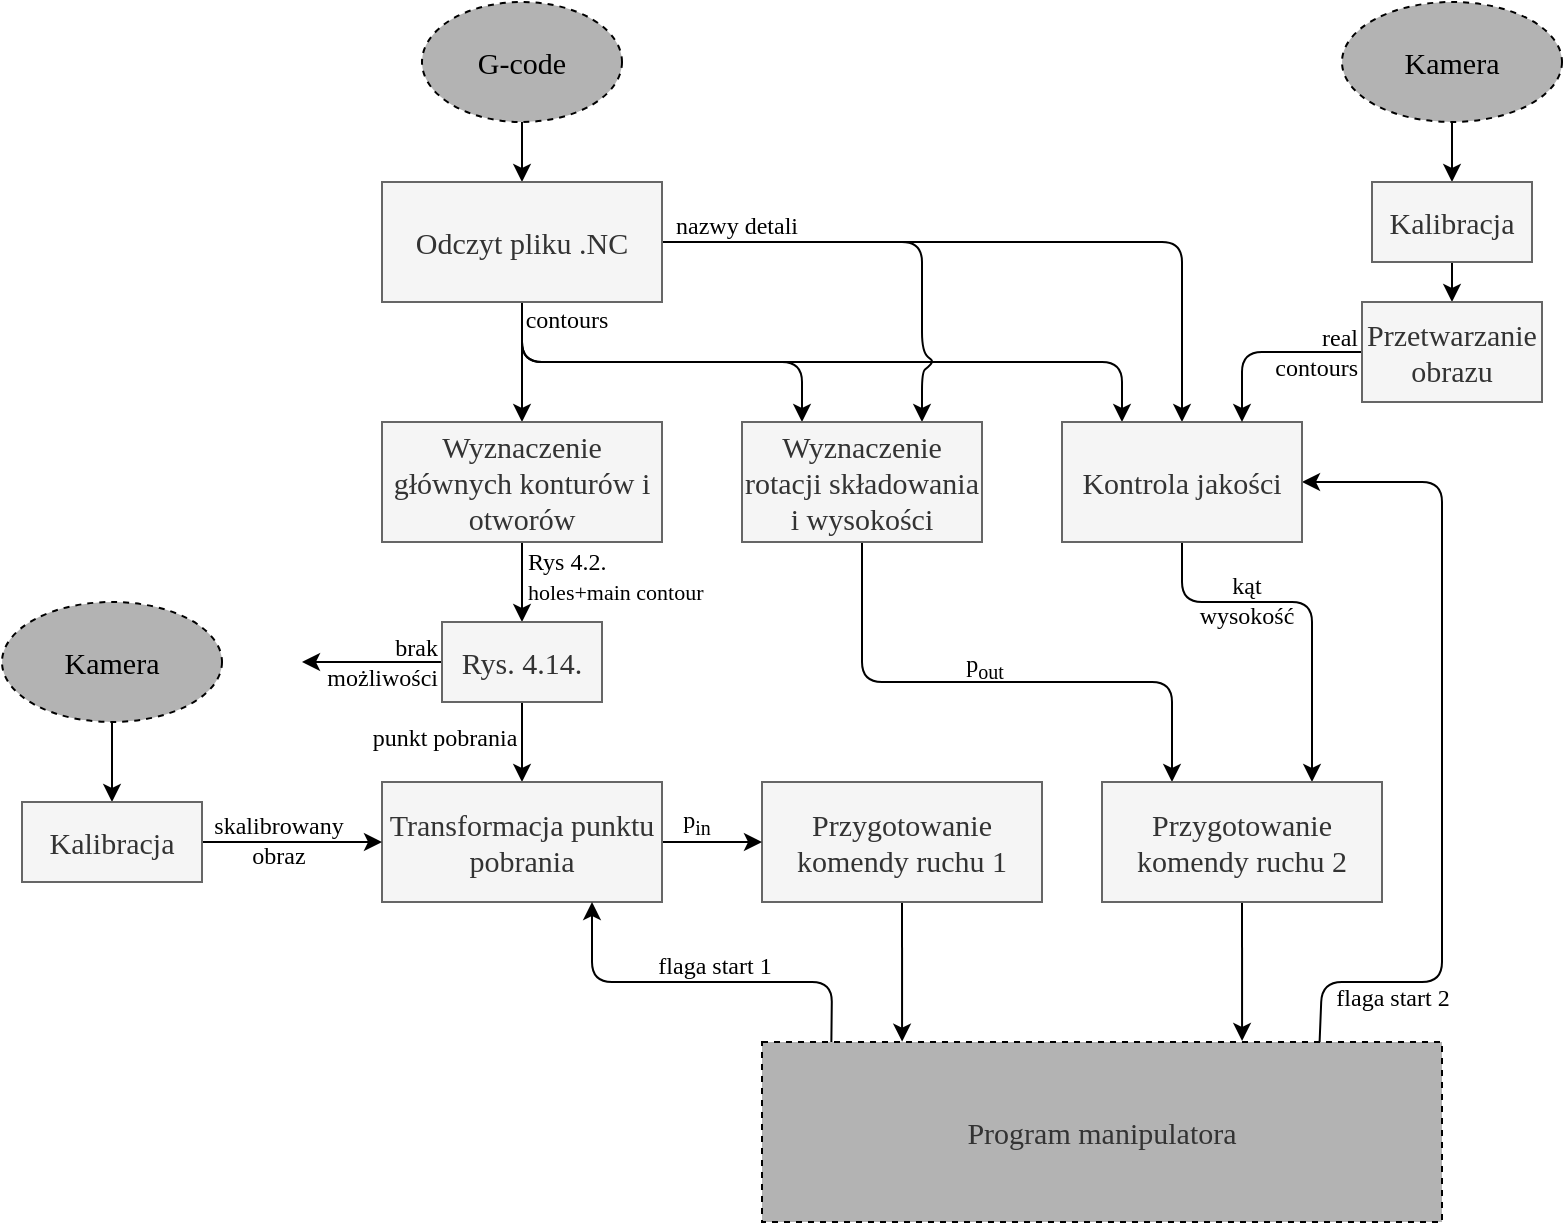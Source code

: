 <mxfile>
    <diagram id="Isfk-UTZ70MtS2vQomQj" name="Page-1">
        <mxGraphModel dx="2432" dy="1404" grid="1" gridSize="10" guides="1" tooltips="1" connect="1" arrows="1" fold="1" page="1" pageScale="1" pageWidth="850" pageHeight="1100" background="#ffffff" math="0" shadow="0">
            <root>
                <mxCell id="0"/>
                <mxCell id="1" parent="0"/>
                <mxCell id="51" value="" style="edgeStyle=none;html=1;strokeColor=#000000;" parent="1" source="27" target="29" edge="1">
                    <mxGeometry relative="1" as="geometry"/>
                </mxCell>
                <mxCell id="27" value="G-code" style="ellipse;whiteSpace=wrap;html=1;fillColor=#B3B3B3;fontColor=#000000;strokeColor=#000000;fontFamily=Garamond;fontSize=15;dashed=1;" parent="1" vertex="1">
                    <mxGeometry x="300" y="20" width="100" height="60" as="geometry"/>
                </mxCell>
                <mxCell id="53" style="edgeStyle=none;html=1;entryX=0.5;entryY=0;entryDx=0;entryDy=0;strokeColor=#000000;" parent="1" source="29" target="30" edge="1">
                    <mxGeometry relative="1" as="geometry"/>
                </mxCell>
                <mxCell id="89" value="contours" style="edgeLabel;html=1;align=center;verticalAlign=middle;resizable=0;points=[];fontSize=12;fontFamily=Times New Roman;fontColor=#000000;labelBackgroundColor=none;" vertex="1" connectable="0" parent="53">
                    <mxGeometry x="0.321" relative="1" as="geometry">
                        <mxPoint x="22" y="-31" as="offset"/>
                    </mxGeometry>
                </mxCell>
                <mxCell id="90" style="edgeStyle=none;html=1;entryX=0.75;entryY=0;entryDx=0;entryDy=0;strokeColor=#000000;fontFamily=Times New Roman;fontSize=12;fontColor=#000000;" edge="1" parent="1" source="29" target="67">
                    <mxGeometry relative="1" as="geometry">
                        <Array as="points">
                            <mxPoint x="550" y="140"/>
                            <mxPoint x="550" y="195"/>
                            <mxPoint x="556" y="200"/>
                            <mxPoint x="550" y="205"/>
                        </Array>
                    </mxGeometry>
                </mxCell>
                <mxCell id="91" style="edgeStyle=none;html=1;entryX=0.25;entryY=0;entryDx=0;entryDy=0;strokeColor=#000000;fontFamily=Times New Roman;fontSize=12;fontColor=#000000;" edge="1" parent="1" source="29" target="67">
                    <mxGeometry relative="1" as="geometry">
                        <Array as="points">
                            <mxPoint x="350" y="200"/>
                            <mxPoint x="490" y="200"/>
                        </Array>
                    </mxGeometry>
                </mxCell>
                <mxCell id="92" style="edgeStyle=none;html=1;entryX=0.5;entryY=0;entryDx=0;entryDy=0;strokeColor=#000000;fontFamily=Times New Roman;fontSize=12;fontColor=#000000;" edge="1" parent="1" source="29" target="87">
                    <mxGeometry relative="1" as="geometry">
                        <Array as="points">
                            <mxPoint x="680" y="140"/>
                        </Array>
                    </mxGeometry>
                </mxCell>
                <mxCell id="94" value="nazwy detali" style="edgeLabel;html=1;align=center;verticalAlign=middle;resizable=0;points=[];fontSize=12;fontFamily=Times New Roman;fontColor=#000000;labelBackgroundColor=none;" vertex="1" connectable="0" parent="92">
                    <mxGeometry x="-0.868" y="-1" relative="1" as="geometry">
                        <mxPoint x="14" y="-9" as="offset"/>
                    </mxGeometry>
                </mxCell>
                <mxCell id="93" style="edgeStyle=none;html=1;entryX=0.25;entryY=0;entryDx=0;entryDy=0;strokeColor=#000000;fontFamily=Times New Roman;fontSize=12;fontColor=#000000;" edge="1" parent="1" source="29" target="87">
                    <mxGeometry relative="1" as="geometry">
                        <Array as="points">
                            <mxPoint x="350" y="200"/>
                            <mxPoint x="650" y="200"/>
                        </Array>
                    </mxGeometry>
                </mxCell>
                <mxCell id="29" value="Odczyt pliku .NC" style="rounded=0;whiteSpace=wrap;html=1;fillColor=#F5F5F5;fontColor=#333333;strokeColor=#666666;fontFamily=Garamond;fontSize=15;" parent="1" vertex="1">
                    <mxGeometry x="280" y="110" width="140" height="60" as="geometry"/>
                </mxCell>
                <mxCell id="54" style="edgeStyle=none;html=1;strokeColor=#000000;" parent="1" source="30" target="45" edge="1">
                    <mxGeometry relative="1" as="geometry"/>
                </mxCell>
                <mxCell id="86" value="Rys 4.2.&lt;br&gt;&lt;div style=&quot;&quot;&gt;&lt;span style=&quot;background-color: initial;&quot;&gt;&lt;font style=&quot;font-size: 11px;&quot;&gt;holes+main contour&lt;/font&gt;&lt;/span&gt;&lt;/div&gt;" style="edgeLabel;html=1;align=left;verticalAlign=middle;resizable=0;points=[];fontSize=12;fontFamily=Times New Roman;fontColor=#000000;labelBackgroundColor=none;" vertex="1" connectable="0" parent="54">
                    <mxGeometry x="-0.436" relative="1" as="geometry">
                        <mxPoint x="1" y="5" as="offset"/>
                    </mxGeometry>
                </mxCell>
                <mxCell id="30" value="Wyznaczenie głównych konturów i otworów" style="rounded=0;whiteSpace=wrap;html=1;fillColor=#F5F5F5;fontColor=#333333;strokeColor=#666666;fontFamily=Garamond;fontSize=15;" parent="1" vertex="1">
                    <mxGeometry x="280" y="230" width="140" height="60" as="geometry"/>
                </mxCell>
                <mxCell id="46" value="" style="edgeStyle=none;html=1;strokeColor=#000000;" parent="1" source="45" edge="1">
                    <mxGeometry relative="1" as="geometry">
                        <mxPoint x="350" y="410.0" as="targetPoint"/>
                    </mxGeometry>
                </mxCell>
                <mxCell id="77" value="punkt pobrania" style="edgeLabel;html=1;align=center;verticalAlign=middle;resizable=0;points=[];fontSize=12;fontFamily=Times New Roman;fontColor=#000000;labelBackgroundColor=none;" vertex="1" connectable="0" parent="46">
                    <mxGeometry x="-0.35" y="-1" relative="1" as="geometry">
                        <mxPoint x="-38" y="5" as="offset"/>
                    </mxGeometry>
                </mxCell>
                <mxCell id="83" value="" style="edgeStyle=none;html=1;strokeColor=#000000;fontFamily=Times New Roman;fontSize=12;fontColor=#000000;" edge="1" parent="1" source="45">
                    <mxGeometry relative="1" as="geometry">
                        <mxPoint x="240" y="350" as="targetPoint"/>
                    </mxGeometry>
                </mxCell>
                <mxCell id="85" value="brak&lt;br&gt;możliwości" style="edgeLabel;html=1;align=right;verticalAlign=middle;resizable=0;points=[];fontSize=12;fontFamily=Times New Roman;fontColor=#000000;labelBackgroundColor=none;" vertex="1" connectable="0" parent="83">
                    <mxGeometry x="0.211" y="1" relative="1" as="geometry">
                        <mxPoint x="41" y="-1" as="offset"/>
                    </mxGeometry>
                </mxCell>
                <mxCell id="45" value="Rys. 4.14." style="rounded=0;whiteSpace=wrap;html=1;fillColor=#F5F5F5;fontColor=#333333;strokeColor=#666666;fontFamily=Garamond;fontSize=15;" parent="1" vertex="1">
                    <mxGeometry x="310" y="330" width="80" height="40" as="geometry"/>
                </mxCell>
                <mxCell id="97" value="" style="edgeStyle=none;html=1;labelBackgroundColor=none;strokeColor=#000000;fontFamily=Times New Roman;fontSize=12;fontColor=#000000;" edge="1" parent="1" source="66" target="96">
                    <mxGeometry relative="1" as="geometry"/>
                </mxCell>
                <mxCell id="66" value="Kamera" style="ellipse;whiteSpace=wrap;html=1;fillColor=#B3B3B3;fontColor=#000000;strokeColor=#000000;fontFamily=Garamond;fontSize=15;dashed=1;" vertex="1" parent="1">
                    <mxGeometry x="760" y="20" width="110" height="60" as="geometry"/>
                </mxCell>
                <mxCell id="105" style="edgeStyle=none;html=1;labelBackgroundColor=none;strokeColor=#000000;fontFamily=Times New Roman;fontSize=12;fontColor=#000000;entryX=0.25;entryY=0;entryDx=0;entryDy=0;" edge="1" parent="1" source="67" target="104">
                    <mxGeometry relative="1" as="geometry">
                        <Array as="points">
                            <mxPoint x="520" y="360"/>
                            <mxPoint x="675" y="360"/>
                        </Array>
                    </mxGeometry>
                </mxCell>
                <mxCell id="107" value="p&lt;sub&gt;out&lt;/sub&gt;" style="edgeLabel;html=1;align=center;verticalAlign=middle;resizable=0;points=[];fontSize=12;fontFamily=Times New Roman;fontColor=#000000;labelBackgroundColor=none;" vertex="1" connectable="0" parent="105">
                    <mxGeometry x="-0.162" relative="1" as="geometry">
                        <mxPoint x="16" y="-8" as="offset"/>
                    </mxGeometry>
                </mxCell>
                <mxCell id="67" value="Wyznaczenie rotacji składowania i wysokości" style="rounded=0;whiteSpace=wrap;html=1;fillColor=#F5F5F5;fontColor=#333333;strokeColor=#666666;fontFamily=Garamond;fontSize=15;" vertex="1" parent="1">
                    <mxGeometry x="460" y="230" width="120" height="60" as="geometry"/>
                </mxCell>
                <mxCell id="80" value="" style="edgeStyle=none;html=1;strokeColor=#000000;fontFamily=Times New Roman;fontSize=12;fontColor=#000000;entryX=0.206;entryY=-0.002;entryDx=0;entryDy=0;entryPerimeter=0;" edge="1" parent="1" source="69" target="79">
                    <mxGeometry relative="1" as="geometry"/>
                </mxCell>
                <mxCell id="69" value="Przygotowanie komendy ruchu 1" style="rounded=0;whiteSpace=wrap;html=1;fillColor=#F5F5F5;fontColor=#333333;strokeColor=#666666;fontFamily=Garamond;fontSize=15;" vertex="1" parent="1">
                    <mxGeometry x="470" y="410" width="140" height="60" as="geometry"/>
                </mxCell>
                <mxCell id="74" value="" style="edgeStyle=none;html=1;strokeColor=#000000;" edge="1" parent="1" source="71" target="73">
                    <mxGeometry relative="1" as="geometry"/>
                </mxCell>
                <mxCell id="71" value="Kamera" style="ellipse;whiteSpace=wrap;html=1;fillColor=#B3B3B3;fontColor=#000000;strokeColor=#000000;fontFamily=Garamond;fontSize=15;dashed=1;" vertex="1" parent="1">
                    <mxGeometry x="90" y="320" width="110" height="60" as="geometry"/>
                </mxCell>
                <mxCell id="78" value="" style="edgeStyle=none;html=1;strokeColor=#000000;fontFamily=Times New Roman;fontSize=12;fontColor=#000000;" edge="1" parent="1" source="72" target="69">
                    <mxGeometry relative="1" as="geometry"/>
                </mxCell>
                <mxCell id="102" value="p&lt;sub&gt;in&lt;/sub&gt;" style="edgeLabel;html=1;align=center;verticalAlign=middle;resizable=0;points=[];fontSize=12;fontFamily=Times New Roman;fontColor=#000000;labelBackgroundColor=none;" vertex="1" connectable="0" parent="78">
                    <mxGeometry x="-0.321" y="-1" relative="1" as="geometry">
                        <mxPoint y="-11" as="offset"/>
                    </mxGeometry>
                </mxCell>
                <mxCell id="72" value="Transformacja punktu pobrania" style="rounded=0;whiteSpace=wrap;html=1;fillColor=#F5F5F5;fontColor=#333333;strokeColor=#666666;fontFamily=Garamond;fontSize=15;" vertex="1" parent="1">
                    <mxGeometry x="280" y="410" width="140" height="60" as="geometry"/>
                </mxCell>
                <mxCell id="75" value="" style="edgeStyle=none;strokeColor=#000000;html=1;" edge="1" parent="1" source="73" target="72">
                    <mxGeometry relative="1" as="geometry"/>
                </mxCell>
                <mxCell id="76" value="skalibrowany&lt;br style=&quot;font-size: 12px;&quot;&gt;obraz" style="edgeLabel;html=1;align=center;verticalAlign=middle;resizable=0;points=[];labelBackgroundColor=none;fontColor=#000000;fontSize=12;fontFamily=Times New Roman;spacingLeft=0;" vertex="1" connectable="0" parent="75">
                    <mxGeometry x="-0.446" relative="1" as="geometry">
                        <mxPoint x="13" y="-1" as="offset"/>
                    </mxGeometry>
                </mxCell>
                <mxCell id="73" value="Kalibracja" style="rounded=0;whiteSpace=wrap;html=1;fillColor=#F5F5F5;fontColor=#333333;strokeColor=#666666;fontFamily=Garamond;fontSize=15;" vertex="1" parent="1">
                    <mxGeometry x="100" y="420" width="90" height="40" as="geometry"/>
                </mxCell>
                <mxCell id="82" style="edgeStyle=none;html=1;entryX=0.75;entryY=1;entryDx=0;entryDy=0;strokeColor=#000000;fontFamily=Times New Roman;fontSize=12;fontColor=#000000;exitX=0.102;exitY=0.002;exitDx=0;exitDy=0;exitPerimeter=0;" edge="1" parent="1" source="79" target="72">
                    <mxGeometry relative="1" as="geometry">
                        <mxPoint x="315" y="670" as="sourcePoint"/>
                        <Array as="points">
                            <mxPoint x="505" y="510"/>
                            <mxPoint x="385" y="510"/>
                        </Array>
                    </mxGeometry>
                </mxCell>
                <mxCell id="103" value="flaga start 1" style="edgeLabel;html=1;align=center;verticalAlign=middle;resizable=0;points=[];fontSize=12;fontFamily=Times New Roman;fontColor=#000000;labelBackgroundColor=none;" vertex="1" connectable="0" parent="82">
                    <mxGeometry x="0.177" relative="1" as="geometry">
                        <mxPoint x="23" y="-8" as="offset"/>
                    </mxGeometry>
                </mxCell>
                <mxCell id="110" style="edgeStyle=none;html=1;entryX=1;entryY=0.5;entryDx=0;entryDy=0;labelBackgroundColor=none;strokeColor=#000000;fontFamily=Times New Roman;fontSize=12;fontColor=#000000;exitX=0.82;exitY=0;exitDx=0;exitDy=0;exitPerimeter=0;" edge="1" parent="1" source="79" target="87">
                    <mxGeometry relative="1" as="geometry">
                        <Array as="points">
                            <mxPoint x="750" y="510"/>
                            <mxPoint x="810" y="510"/>
                            <mxPoint x="810" y="260"/>
                        </Array>
                    </mxGeometry>
                </mxCell>
                <mxCell id="111" value="flaga start 2" style="edgeLabel;html=1;align=center;verticalAlign=middle;resizable=0;points=[];fontSize=12;fontFamily=Times New Roman;fontColor=#000000;labelBackgroundColor=none;" vertex="1" connectable="0" parent="110">
                    <mxGeometry x="0.209" y="-2" relative="1" as="geometry">
                        <mxPoint x="-27" y="166" as="offset"/>
                    </mxGeometry>
                </mxCell>
                <mxCell id="79" value="Program manipulatora" style="rounded=0;whiteSpace=wrap;html=1;fillColor=#B3B3B3;fontColor=#333333;strokeColor=#000000;fontFamily=Garamond;fontSize=15;dashed=1;" vertex="1" parent="1">
                    <mxGeometry x="470" y="540" width="340" height="90" as="geometry"/>
                </mxCell>
                <mxCell id="106" style="edgeStyle=none;html=1;entryX=0.75;entryY=0;entryDx=0;entryDy=0;labelBackgroundColor=none;strokeColor=#000000;fontFamily=Times New Roman;fontSize=12;fontColor=#000000;" edge="1" parent="1" source="87" target="104">
                    <mxGeometry relative="1" as="geometry">
                        <Array as="points">
                            <mxPoint x="680" y="320"/>
                            <mxPoint x="745" y="320"/>
                        </Array>
                    </mxGeometry>
                </mxCell>
                <mxCell id="108" value="kąt&lt;br&gt;wysokość" style="edgeLabel;html=1;align=center;verticalAlign=middle;resizable=0;points=[];fontSize=12;fontFamily=Times New Roman;fontColor=#000000;labelBackgroundColor=none;" vertex="1" connectable="0" parent="106">
                    <mxGeometry x="-0.474" relative="1" as="geometry">
                        <mxPoint x="13" y="-1" as="offset"/>
                    </mxGeometry>
                </mxCell>
                <mxCell id="87" value="Kontrola jakości" style="rounded=0;whiteSpace=wrap;html=1;fillColor=#F5F5F5;fontColor=#333333;strokeColor=#666666;fontFamily=Garamond;fontSize=15;" vertex="1" parent="1">
                    <mxGeometry x="620" y="230" width="120" height="60" as="geometry"/>
                </mxCell>
                <mxCell id="99" value="" style="edgeStyle=none;html=1;labelBackgroundColor=none;strokeColor=#000000;fontFamily=Times New Roman;fontSize=12;fontColor=#000000;" edge="1" parent="1" source="96" target="98">
                    <mxGeometry relative="1" as="geometry"/>
                </mxCell>
                <mxCell id="96" value="Kalibracja" style="rounded=0;whiteSpace=wrap;html=1;fillColor=#F5F5F5;fontColor=#333333;strokeColor=#666666;fontFamily=Garamond;fontSize=15;" vertex="1" parent="1">
                    <mxGeometry x="775" y="110" width="80" height="40" as="geometry"/>
                </mxCell>
                <mxCell id="100" style="edgeStyle=none;html=1;entryX=0.75;entryY=0;entryDx=0;entryDy=0;labelBackgroundColor=none;strokeColor=#000000;fontFamily=Times New Roman;fontSize=12;fontColor=#000000;" edge="1" parent="1" source="98" target="87">
                    <mxGeometry relative="1" as="geometry">
                        <Array as="points">
                            <mxPoint x="710" y="195"/>
                        </Array>
                    </mxGeometry>
                </mxCell>
                <mxCell id="101" value="real&lt;br&gt;contours" style="edgeLabel;html=1;align=right;verticalAlign=middle;resizable=0;points=[];fontSize=12;fontFamily=Times New Roman;fontColor=#000000;labelBackgroundColor=none;" vertex="1" connectable="0" parent="100">
                    <mxGeometry x="-0.57" y="-2" relative="1" as="geometry">
                        <mxPoint x="19" y="2" as="offset"/>
                    </mxGeometry>
                </mxCell>
                <mxCell id="98" value="Przetwarzanie obrazu" style="rounded=0;whiteSpace=wrap;html=1;fillColor=#F5F5F5;fontColor=#333333;strokeColor=#666666;fontFamily=Garamond;fontSize=15;" vertex="1" parent="1">
                    <mxGeometry x="770" y="170" width="90" height="50" as="geometry"/>
                </mxCell>
                <mxCell id="109" value="" style="edgeStyle=none;html=1;labelBackgroundColor=none;strokeColor=#000000;fontFamily=Times New Roman;fontSize=12;fontColor=#000000;entryX=0.706;entryY=-0.006;entryDx=0;entryDy=0;entryPerimeter=0;" edge="1" parent="1" source="104" target="79">
                    <mxGeometry relative="1" as="geometry"/>
                </mxCell>
                <mxCell id="104" value="Przygotowanie komendy ruchu 2" style="rounded=0;whiteSpace=wrap;html=1;fillColor=#F5F5F5;fontColor=#333333;strokeColor=#666666;fontFamily=Garamond;fontSize=15;" vertex="1" parent="1">
                    <mxGeometry x="640" y="410" width="140" height="60" as="geometry"/>
                </mxCell>
            </root>
        </mxGraphModel>
    </diagram>
</mxfile>